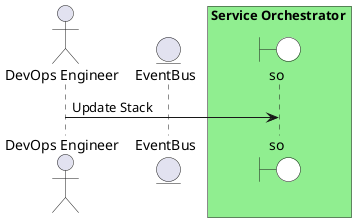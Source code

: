 @startuml

actor "DevOps Engineer"


entity EventBus

box Service Orchestrator #lightgreen
    boundary so #white
end box



"DevOps Engineer" -> so: Update Stack



@enduml
